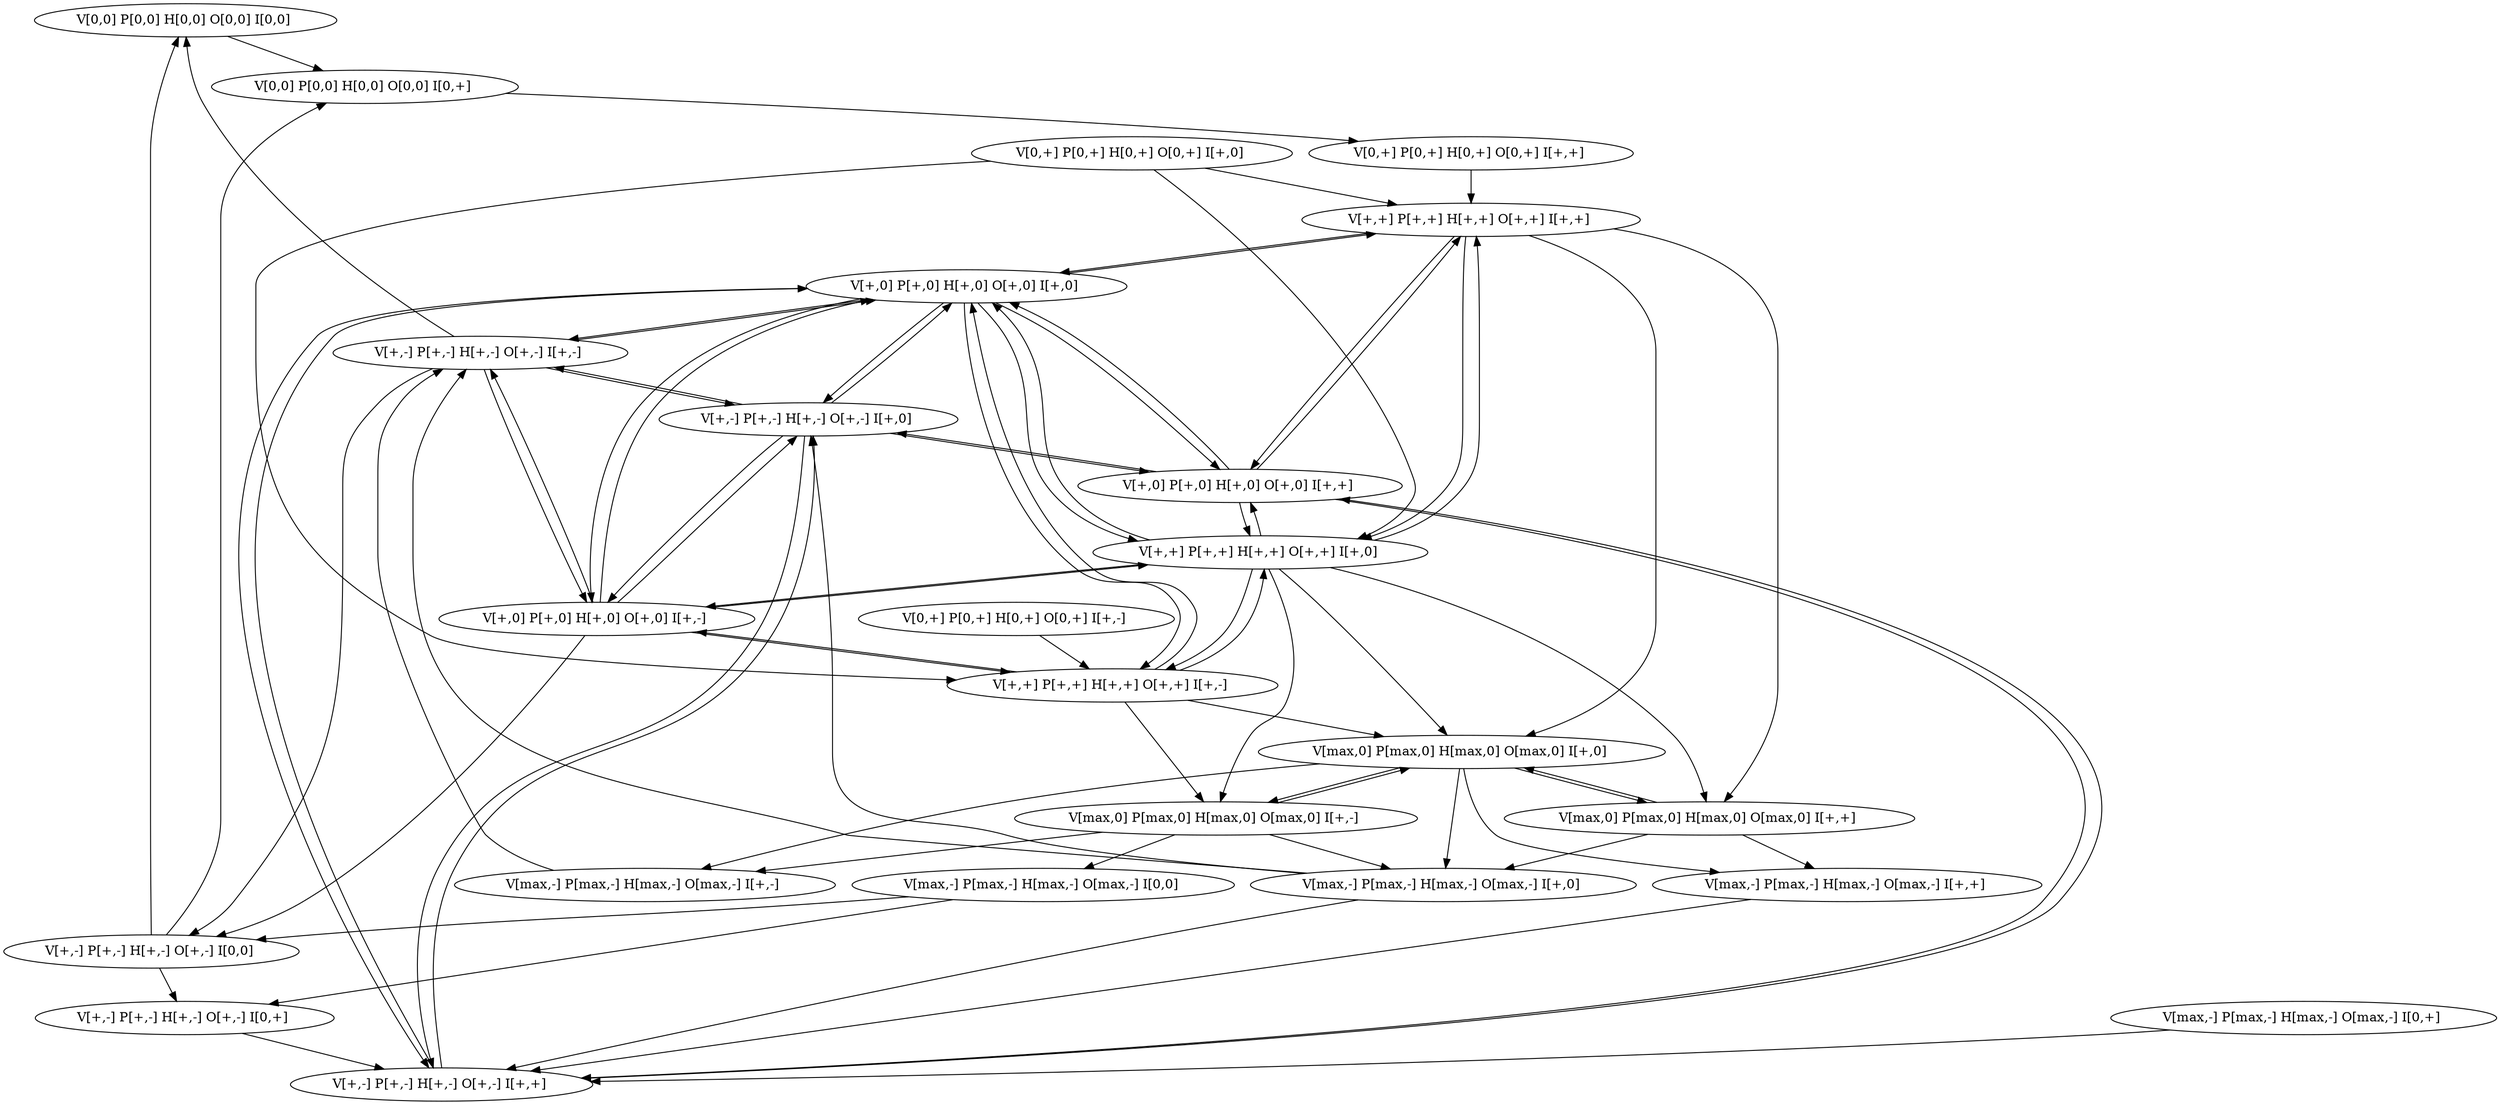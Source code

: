 // Transition Graph
digraph {
	0 [label="V[0,0] P[0,0] H[0,0] O[0,0] I[0,0] "]
	1 [label="V[+,-] P[+,-] H[+,-] O[+,-] I[0,0] "]
	2 [label="V[max,-] P[max,-] H[max,-] O[max,-] I[0,0] "]
	3 [label="V[0,0] P[0,0] H[0,0] O[0,0] I[0,+] "]
	4 [label="V[+,-] P[+,-] H[+,-] O[+,-] I[0,+] "]
	5 [label="V[max,-] P[max,-] H[max,-] O[max,-] I[0,+] "]
	6 [label="V[0,+] P[0,+] H[0,+] O[0,+] I[+,-] "]
	7 [label="V[+,-] P[+,-] H[+,-] O[+,-] I[+,-] "]
	8 [label="V[+,0] P[+,0] H[+,0] O[+,0] I[+,-] "]
	9 [label="V[+,+] P[+,+] H[+,+] O[+,+] I[+,-] "]
	10 [label="V[max,-] P[max,-] H[max,-] O[max,-] I[+,-] "]
	11 [label="V[max,0] P[max,0] H[max,0] O[max,0] I[+,-] "]
	12 [label="V[0,+] P[0,+] H[0,+] O[0,+] I[+,0] "]
	13 [label="V[+,-] P[+,-] H[+,-] O[+,-] I[+,0] "]
	14 [label="V[+,0] P[+,0] H[+,0] O[+,0] I[+,0] "]
	15 [label="V[+,+] P[+,+] H[+,+] O[+,+] I[+,0] "]
	16 [label="V[max,-] P[max,-] H[max,-] O[max,-] I[+,0] "]
	17 [label="V[max,0] P[max,0] H[max,0] O[max,0] I[+,0] "]
	18 [label="V[0,+] P[0,+] H[0,+] O[0,+] I[+,+] "]
	19 [label="V[+,-] P[+,-] H[+,-] O[+,-] I[+,+] "]
	20 [label="V[+,0] P[+,0] H[+,0] O[+,0] I[+,+] "]
	21 [label="V[+,+] P[+,+] H[+,+] O[+,+] I[+,+] "]
	22 [label="V[max,-] P[max,-] H[max,-] O[max,-] I[+,+] "]
	23 [label="V[max,0] P[max,0] H[max,0] O[max,0] I[+,+] "]
		0 -> 3
		1 -> 0
		1 -> 3
		1 -> 4
		2 -> 1
		2 -> 4
		3 -> 18
		4 -> 19
		5 -> 19
		6 -> 9
		7 -> 0
		7 -> 1
		7 -> 8
		7 -> 13
		7 -> 14
		8 -> 1
		8 -> 7
		8 -> 9
		8 -> 13
		8 -> 14
		8 -> 15
		9 -> 8
		9 -> 11
		9 -> 14
		9 -> 15
		9 -> 17
		10 -> 7
		11 -> 2
		11 -> 10
		11 -> 16
		11 -> 17
		12 -> 9
		12 -> 15
		12 -> 21
		13 -> 7
		13 -> 8
		13 -> 14
		13 -> 19
		13 -> 20
		14 -> 7
		14 -> 8
		14 -> 9
		14 -> 13
		14 -> 15
		14 -> 19
		14 -> 20
		14 -> 21
		15 -> 8
		15 -> 9
		15 -> 11
		15 -> 14
		15 -> 17
		15 -> 20
		15 -> 21
		15 -> 23
		16 -> 7
		16 -> 13
		16 -> 19
		17 -> 10
		17 -> 11
		17 -> 16
		17 -> 22
		17 -> 23
		18 -> 21
		19 -> 13
		19 -> 14
		19 -> 20
		20 -> 13
		20 -> 14
		20 -> 15
		20 -> 19
		20 -> 21
		21 -> 14
		21 -> 15
		21 -> 17
		21 -> 20
		21 -> 23
		22 -> 19
		23 -> 16
		23 -> 17
		23 -> 22
}